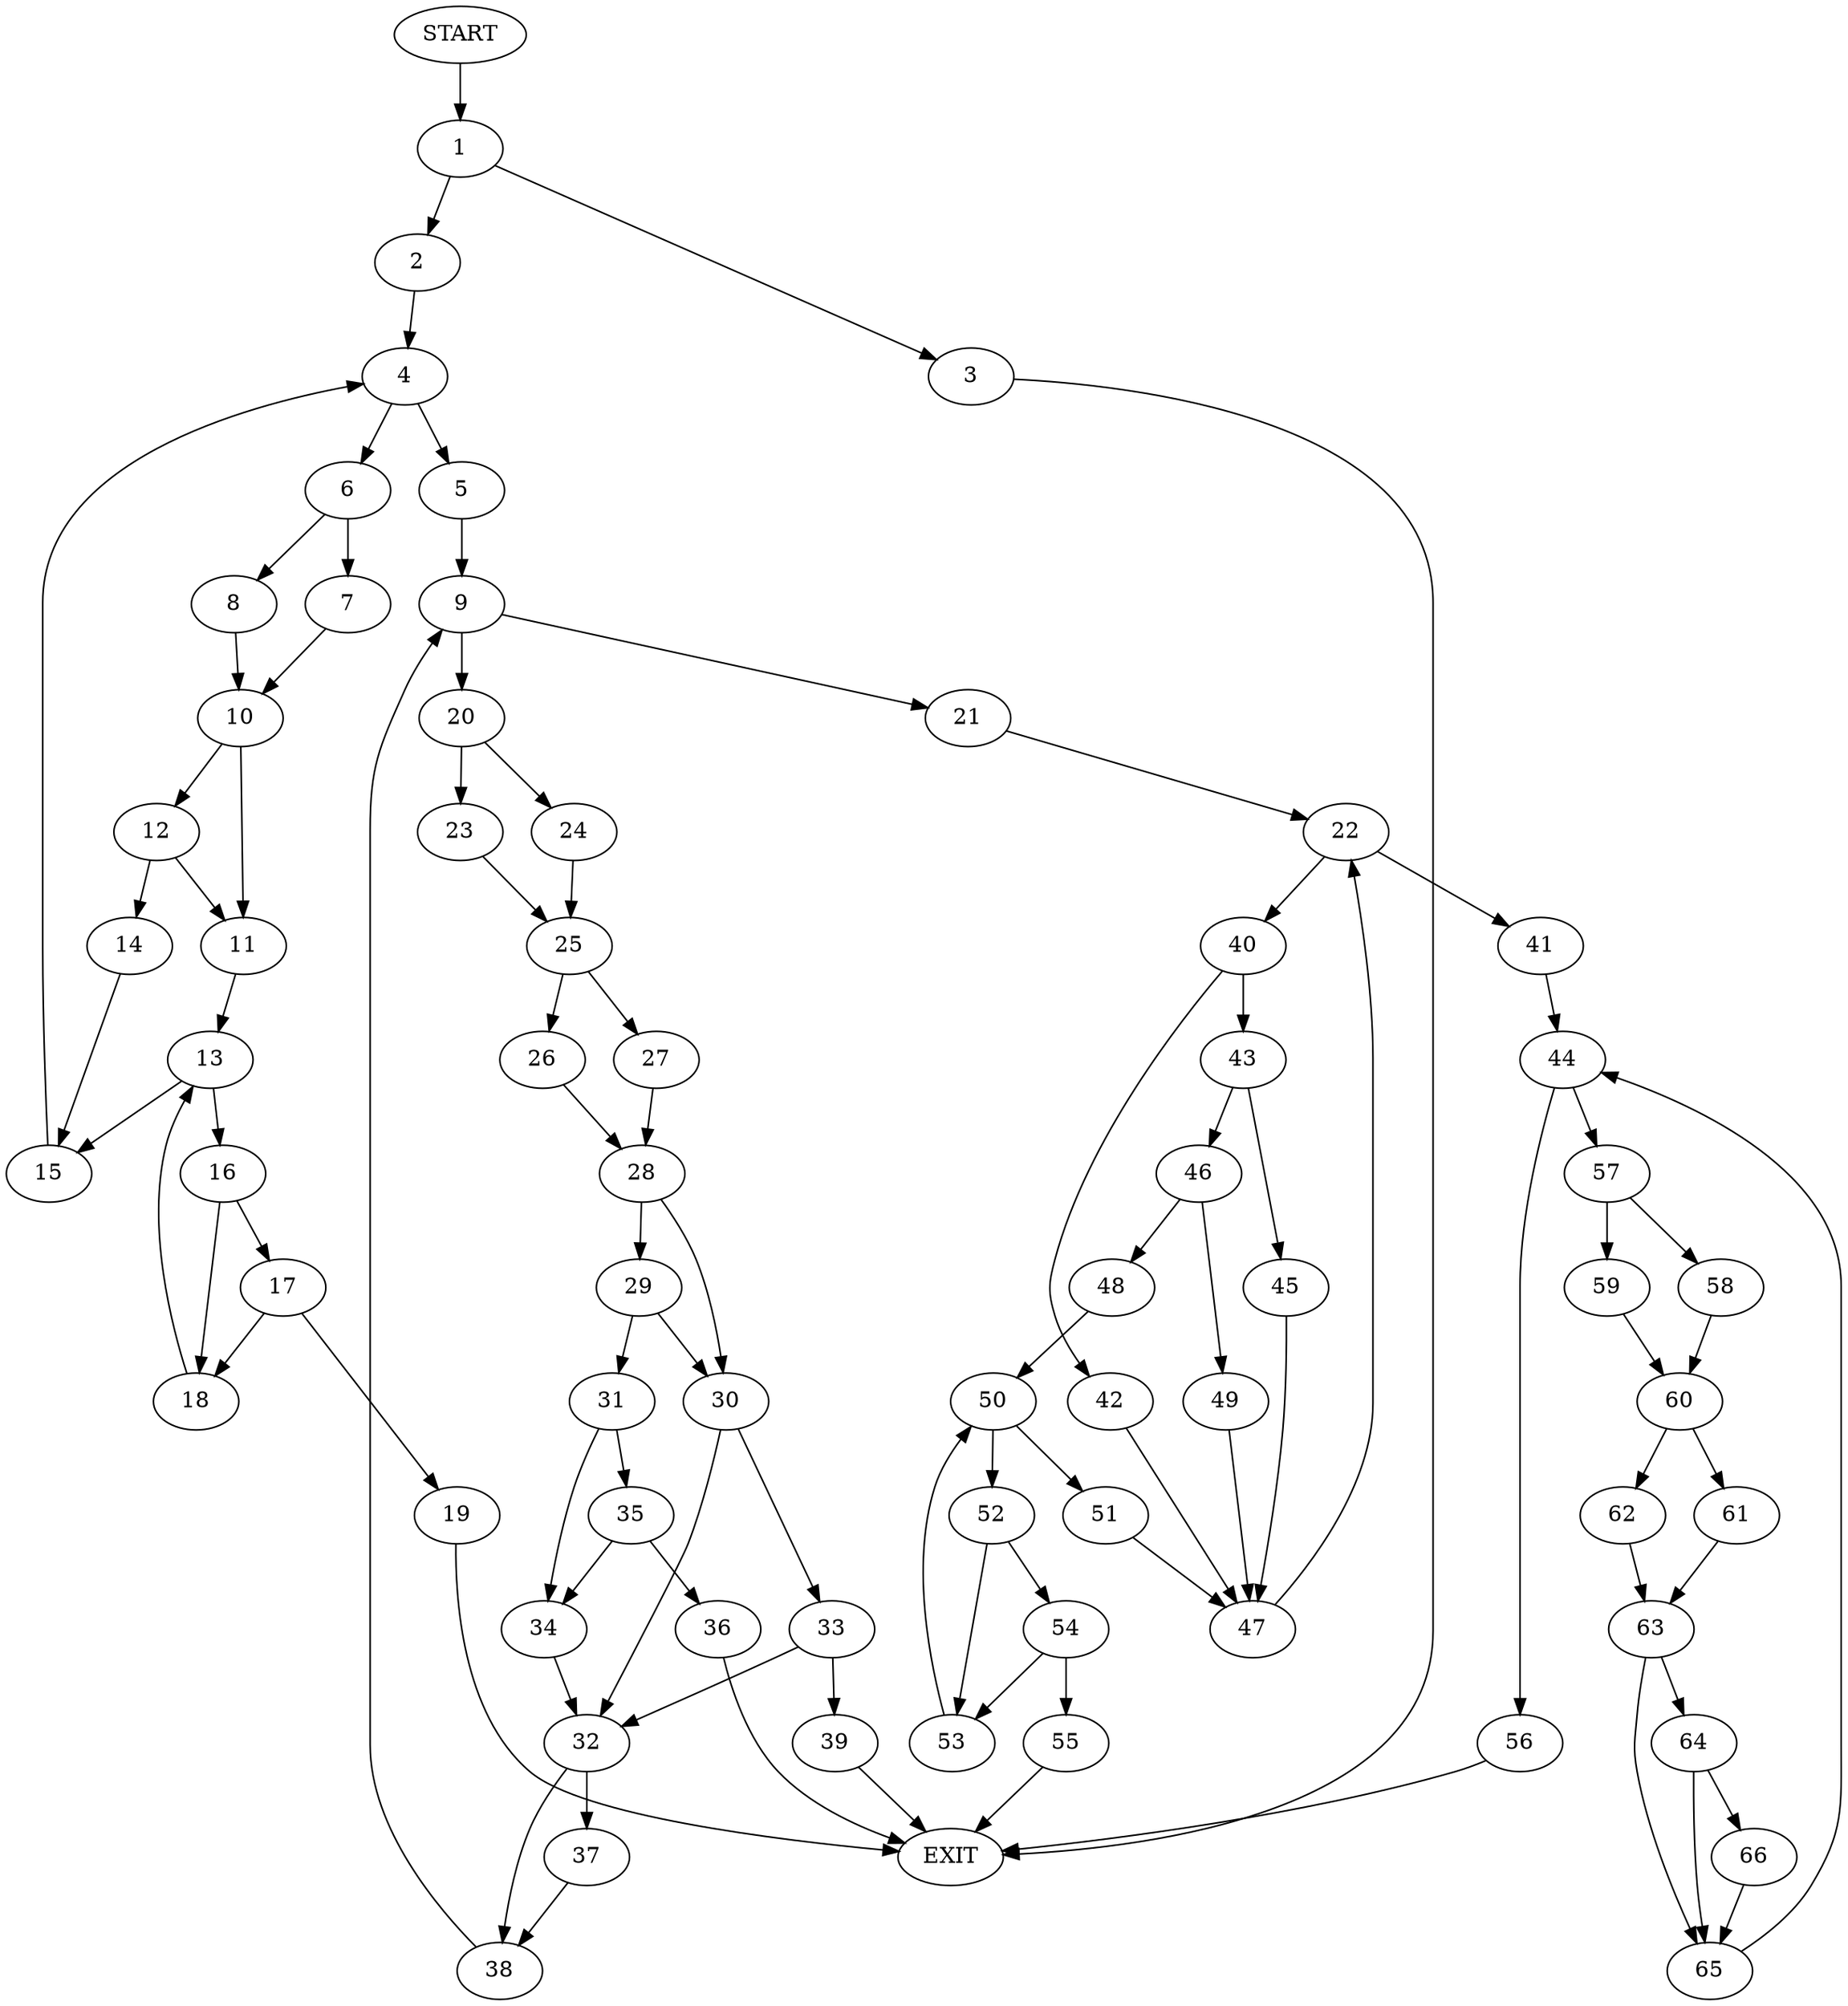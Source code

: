 digraph {
0 [label="START"]
67 [label="EXIT"]
0 -> 1
1 -> 2
1 -> 3
2 -> 4
3 -> 67
4 -> 5
4 -> 6
6 -> 7
6 -> 8
5 -> 9
8 -> 10
7 -> 10
10 -> 11
10 -> 12
11 -> 13
12 -> 11
12 -> 14
14 -> 15
15 -> 4
13 -> 16
13 -> 15
16 -> 17
16 -> 18
17 -> 18
17 -> 19
18 -> 13
19 -> 67
9 -> 20
9 -> 21
21 -> 22
20 -> 23
20 -> 24
23 -> 25
24 -> 25
25 -> 26
25 -> 27
26 -> 28
27 -> 28
28 -> 29
28 -> 30
29 -> 31
29 -> 30
30 -> 32
30 -> 33
31 -> 34
31 -> 35
35 -> 34
35 -> 36
34 -> 32
36 -> 67
32 -> 37
32 -> 38
33 -> 39
33 -> 32
39 -> 67
37 -> 38
38 -> 9
22 -> 40
22 -> 41
40 -> 42
40 -> 43
41 -> 44
43 -> 45
43 -> 46
42 -> 47
47 -> 22
45 -> 47
46 -> 48
46 -> 49
48 -> 50
49 -> 47
50 -> 51
50 -> 52
52 -> 53
52 -> 54
51 -> 47
53 -> 50
54 -> 53
54 -> 55
55 -> 67
44 -> 56
44 -> 57
57 -> 58
57 -> 59
56 -> 67
58 -> 60
59 -> 60
60 -> 61
60 -> 62
62 -> 63
61 -> 63
63 -> 64
63 -> 65
64 -> 65
64 -> 66
65 -> 44
66 -> 65
}
